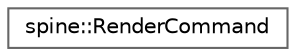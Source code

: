 digraph "类继承关系图"
{
 // LATEX_PDF_SIZE
  bgcolor="transparent";
  edge [fontname=Helvetica,fontsize=10,labelfontname=Helvetica,labelfontsize=10];
  node [fontname=Helvetica,fontsize=10,shape=box,height=0.2,width=0.4];
  rankdir="LR";
  Node0 [id="Node000000",label="spine::RenderCommand",height=0.2,width=0.4,color="grey40", fillcolor="white", style="filled",URL="$structspine_1_1_render_command.html",tooltip=" "];
}
